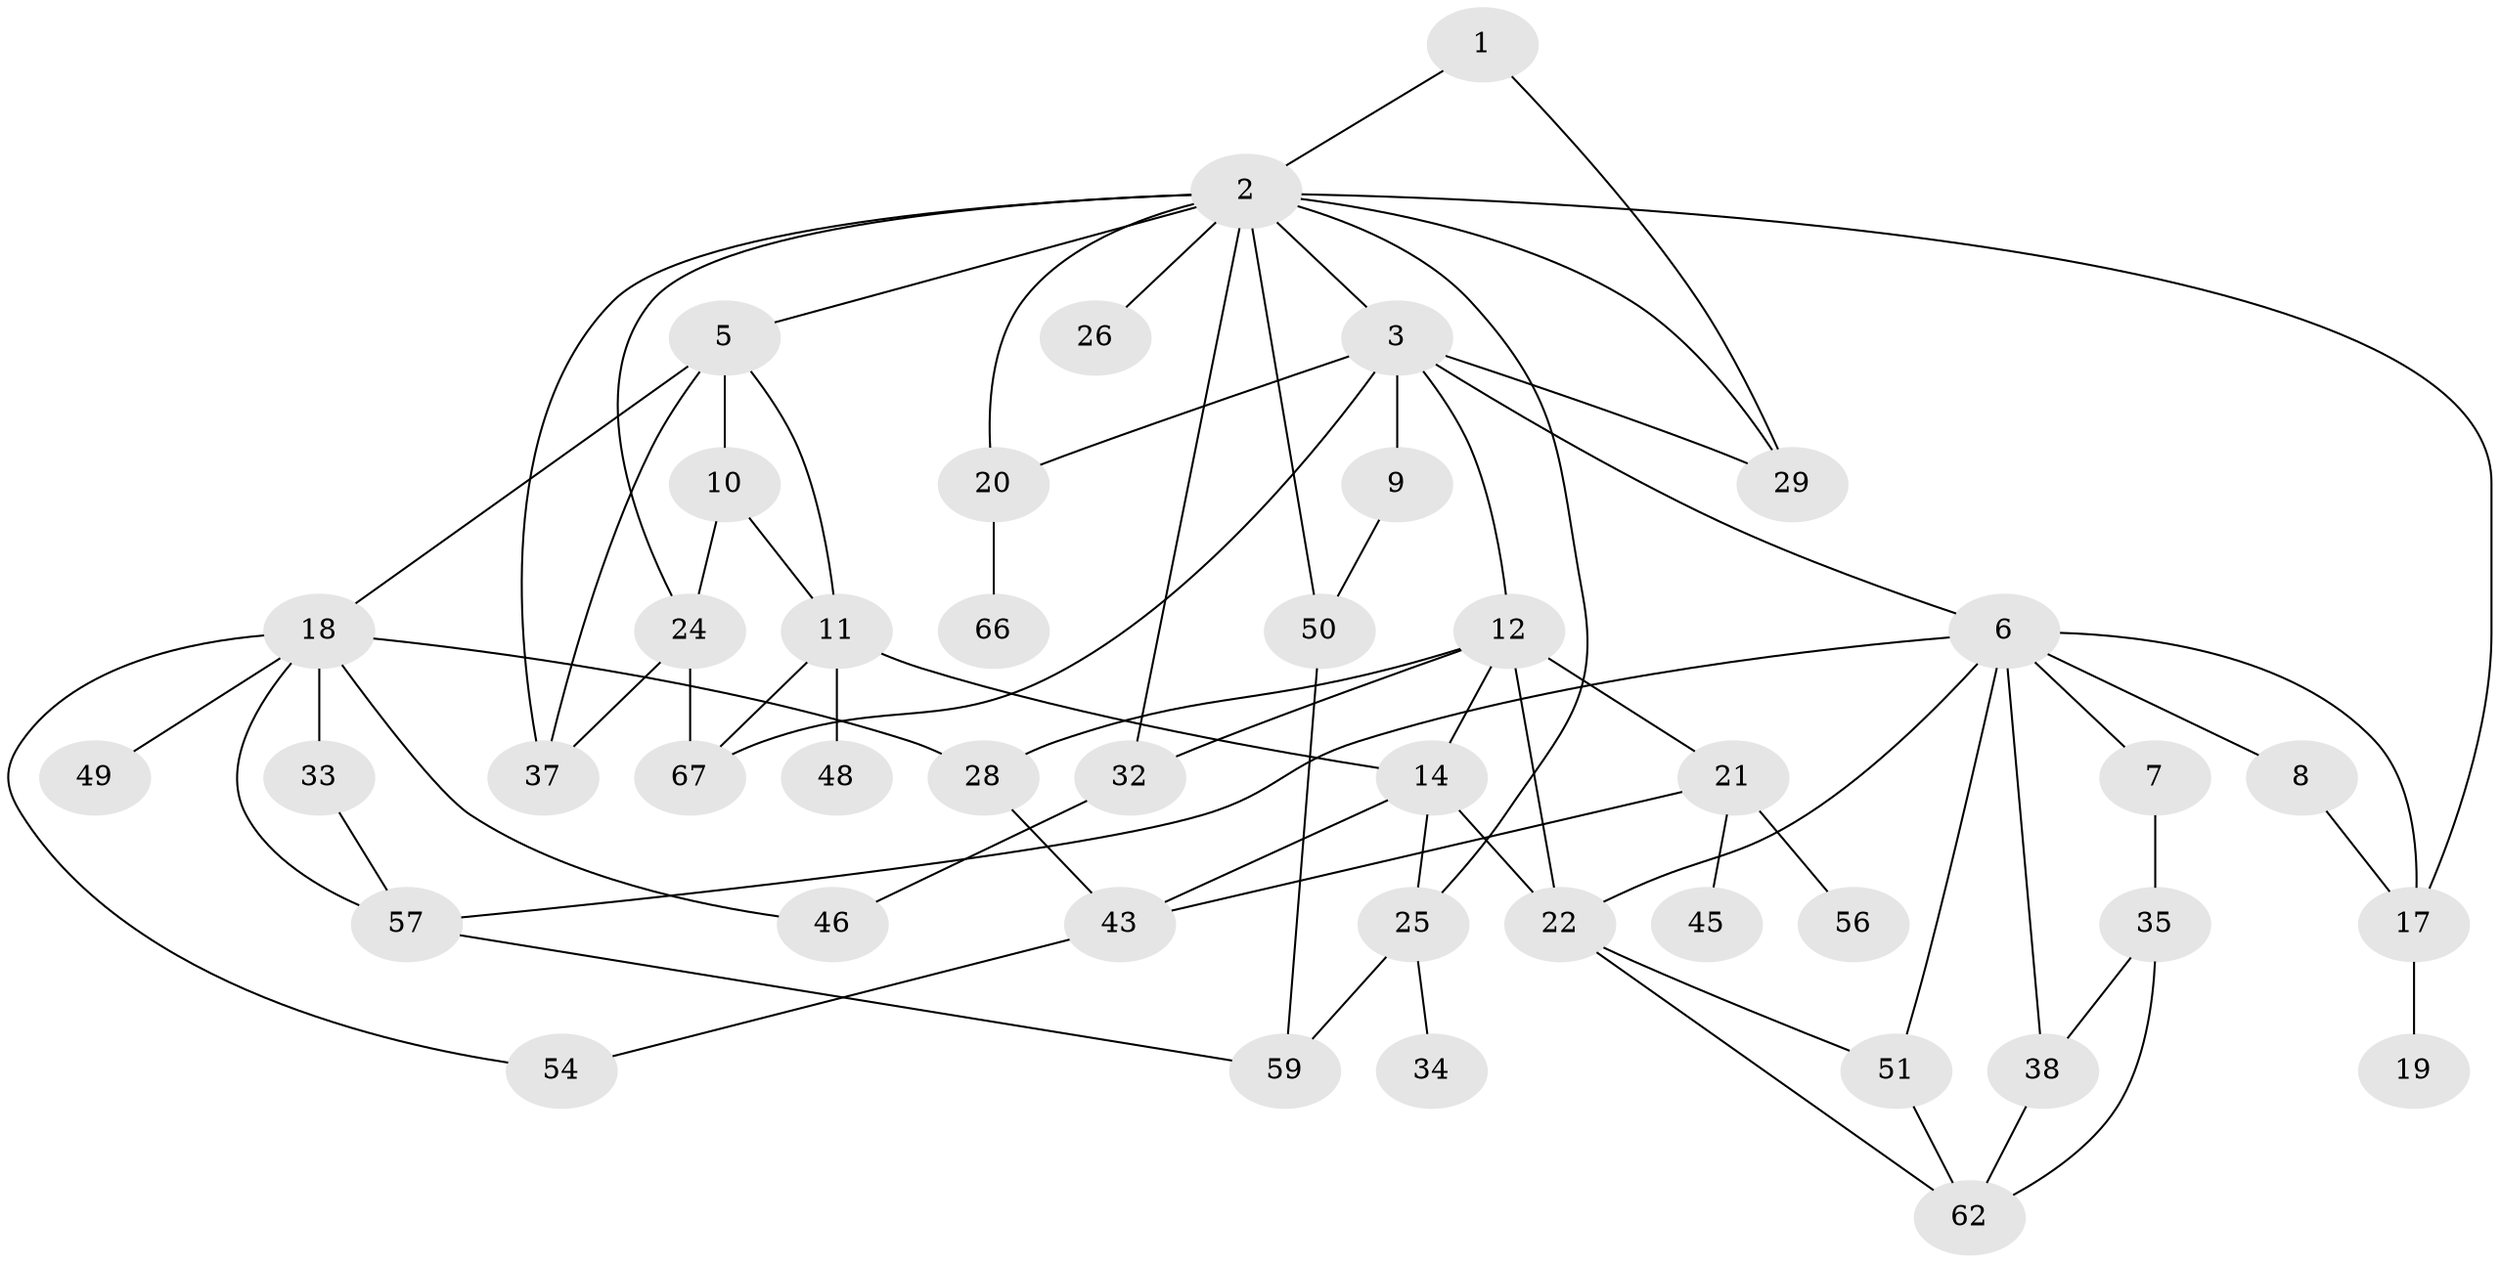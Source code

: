 // original degree distribution, {2: 0.2835820895522388, 10: 0.014925373134328358, 7: 0.014925373134328358, 4: 0.11940298507462686, 6: 0.04477611940298507, 5: 0.05970149253731343, 3: 0.29850746268656714, 1: 0.16417910447761194}
// Generated by graph-tools (version 1.1) at 2025/10/02/27/25 16:10:54]
// undirected, 43 vertices, 73 edges
graph export_dot {
graph [start="1"]
  node [color=gray90,style=filled];
  1;
  2 [super="+4"];
  3 [super="+23"];
  5 [super="+30"];
  6 [super="+39"];
  7;
  8 [super="+13"];
  9 [super="+47"];
  10 [super="+36"];
  11 [super="+15"];
  12 [super="+16"];
  14 [super="+41"];
  17 [super="+27"];
  18 [super="+53"];
  19;
  20 [super="+42"];
  21 [super="+40"];
  22 [super="+55"];
  24;
  25 [super="+31"];
  26;
  28;
  29 [super="+61"];
  32;
  33;
  34;
  35 [super="+52"];
  37 [super="+58"];
  38 [super="+44"];
  43 [super="+65"];
  45;
  46;
  48;
  49;
  50;
  51 [super="+60"];
  54;
  56;
  57 [super="+64"];
  59 [super="+63"];
  62;
  66;
  67;
  1 -- 2;
  1 -- 29;
  2 -- 3;
  2 -- 25;
  2 -- 26;
  2 -- 32;
  2 -- 37;
  2 -- 17;
  2 -- 24;
  2 -- 50;
  2 -- 5;
  2 -- 29;
  2 -- 20;
  3 -- 6;
  3 -- 9;
  3 -- 12;
  3 -- 20;
  3 -- 29;
  3 -- 67;
  5 -- 10;
  5 -- 18;
  5 -- 11;
  5 -- 37;
  6 -- 7;
  6 -- 8;
  6 -- 38;
  6 -- 22;
  6 -- 51;
  6 -- 17;
  6 -- 57;
  7 -- 35;
  8 -- 17;
  9 -- 50;
  10 -- 11;
  10 -- 24;
  11 -- 48;
  11 -- 67;
  11 -- 14;
  12 -- 14;
  12 -- 28;
  12 -- 32;
  12 -- 21 [weight=2];
  12 -- 22;
  14 -- 22;
  14 -- 43;
  14 -- 25;
  17 -- 19;
  18 -- 33;
  18 -- 46;
  18 -- 49;
  18 -- 54;
  18 -- 57;
  18 -- 28;
  20 -- 66;
  21 -- 56;
  21 -- 43;
  21 -- 45;
  22 -- 51;
  22 -- 62;
  24 -- 37;
  24 -- 67;
  25 -- 34;
  25 -- 59;
  28 -- 43;
  32 -- 46;
  33 -- 57;
  35 -- 62;
  35 -- 38;
  38 -- 62;
  43 -- 54;
  50 -- 59;
  51 -- 62;
  57 -- 59;
}
